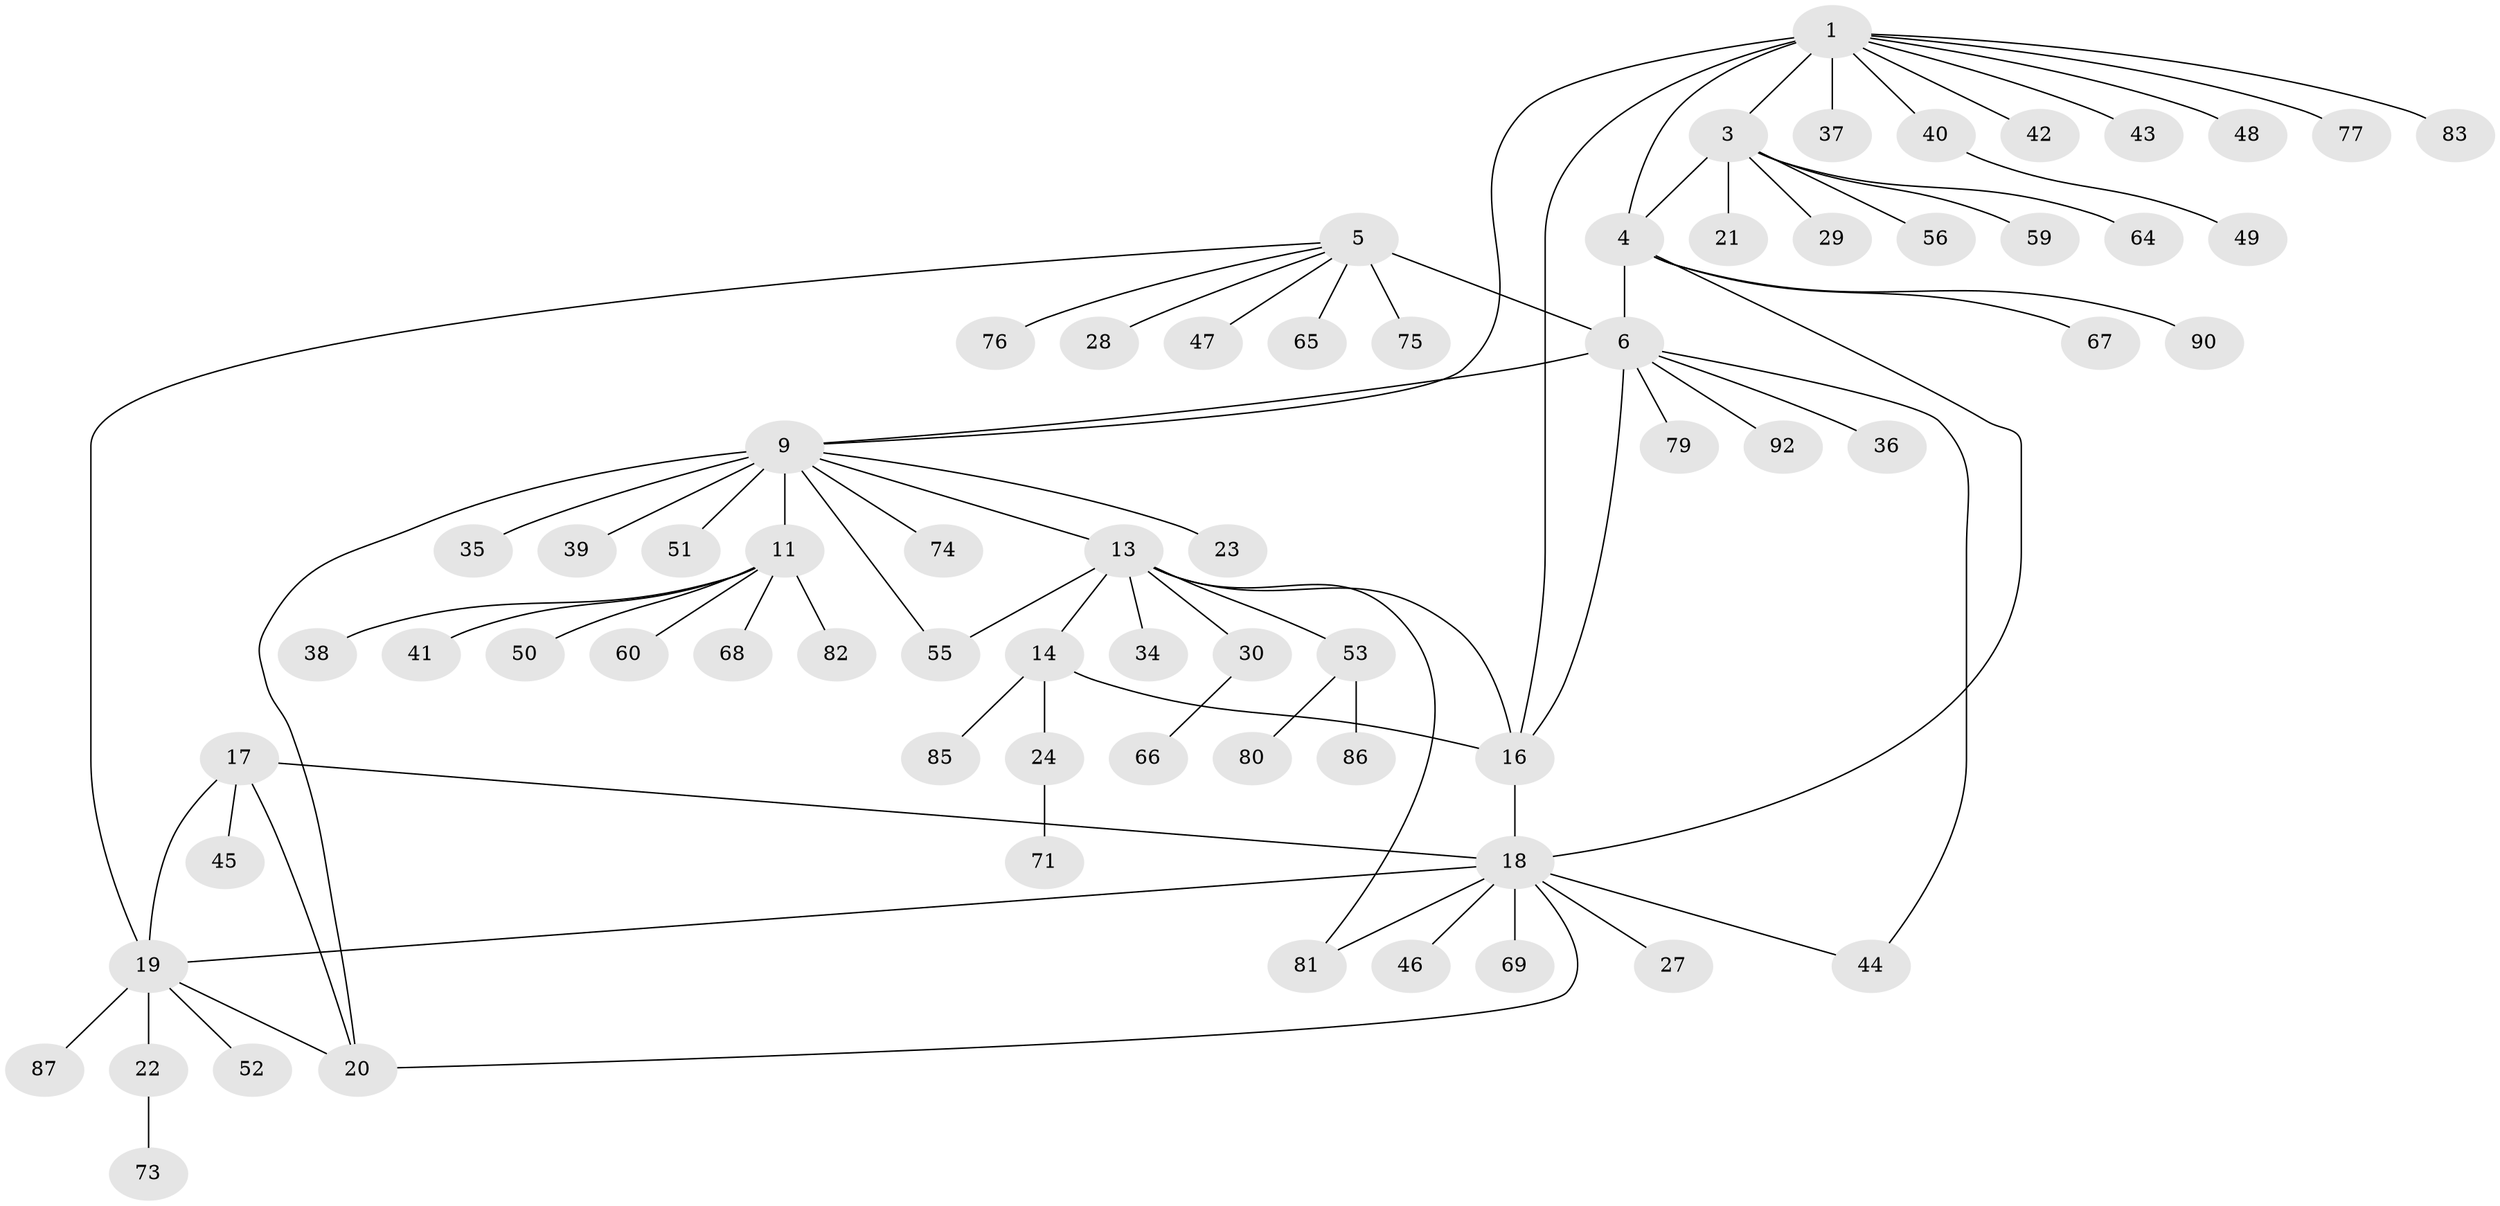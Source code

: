 // original degree distribution, {8: 0.043478260869565216, 7: 0.043478260869565216, 9: 0.043478260869565216, 6: 0.010869565217391304, 4: 0.03260869565217391, 3: 0.07608695652173914, 10: 0.010869565217391304, 5: 0.021739130434782608, 2: 0.11956521739130435, 1: 0.5978260869565217}
// Generated by graph-tools (version 1.1) at 2025/42/03/06/25 10:42:12]
// undirected, 68 vertices, 81 edges
graph export_dot {
graph [start="1"]
  node [color=gray90,style=filled];
  1 [super="+2"];
  3 [super="+33"];
  4 [super="+63"];
  5 [super="+8"];
  6 [super="+7"];
  9 [super="+10"];
  11 [super="+12"];
  13 [super="+54"];
  14 [super="+15"];
  16 [super="+72"];
  17 [super="+26"];
  18 [super="+32"];
  19 [super="+31"];
  20 [super="+25"];
  21 [super="+89"];
  22 [super="+61"];
  23;
  24;
  27;
  28;
  29;
  30 [super="+57"];
  34;
  35;
  36;
  37;
  38;
  39;
  40 [super="+78"];
  41;
  42;
  43;
  44 [super="+70"];
  45;
  46 [super="+58"];
  47;
  48;
  49;
  50;
  51 [super="+84"];
  52;
  53 [super="+62"];
  55;
  56;
  59;
  60;
  64;
  65;
  66;
  67;
  68 [super="+88"];
  69;
  71;
  73;
  74;
  75 [super="+91"];
  76;
  77;
  79;
  80;
  81;
  82;
  83;
  85;
  86;
  87;
  90;
  92;
  1 -- 3 [weight=2];
  1 -- 4 [weight=2];
  1 -- 16;
  1 -- 37;
  1 -- 43;
  1 -- 48;
  1 -- 83;
  1 -- 40;
  1 -- 9;
  1 -- 42;
  1 -- 77;
  3 -- 4;
  3 -- 21;
  3 -- 29;
  3 -- 56;
  3 -- 59;
  3 -- 64;
  4 -- 6 [weight=2];
  4 -- 18;
  4 -- 90;
  4 -- 67;
  5 -- 6 [weight=4];
  5 -- 19;
  5 -- 47;
  5 -- 65;
  5 -- 75;
  5 -- 76;
  5 -- 28;
  6 -- 36;
  6 -- 44;
  6 -- 79;
  6 -- 16;
  6 -- 92;
  6 -- 9;
  9 -- 11 [weight=4];
  9 -- 13;
  9 -- 20;
  9 -- 23;
  9 -- 39;
  9 -- 74;
  9 -- 35;
  9 -- 51;
  9 -- 55;
  11 -- 38;
  11 -- 41;
  11 -- 50;
  11 -- 60;
  11 -- 68;
  11 -- 82;
  13 -- 14 [weight=2];
  13 -- 16;
  13 -- 30;
  13 -- 34;
  13 -- 53;
  13 -- 55;
  13 -- 81;
  14 -- 16 [weight=2];
  14 -- 24;
  14 -- 85;
  16 -- 18;
  17 -- 18;
  17 -- 19;
  17 -- 20;
  17 -- 45;
  18 -- 19;
  18 -- 20;
  18 -- 27;
  18 -- 44;
  18 -- 81;
  18 -- 69;
  18 -- 46;
  19 -- 20;
  19 -- 22;
  19 -- 52;
  19 -- 87;
  22 -- 73;
  24 -- 71;
  30 -- 66;
  40 -- 49;
  53 -- 80;
  53 -- 86;
}
